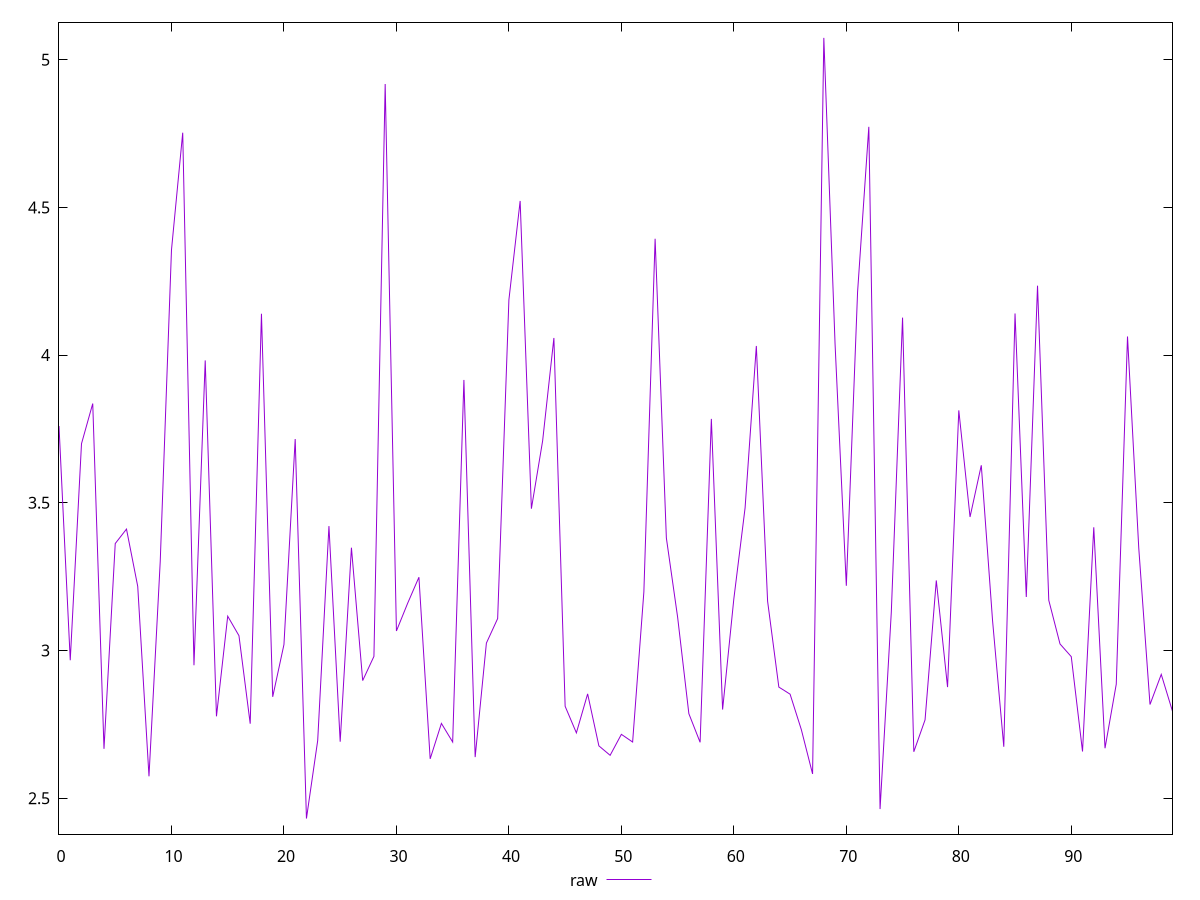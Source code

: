 reset

$raw <<EOF
0 3.76
1 2.967
2 3.7
3 3.8360000000000003
4 2.6670000000000003
5 3.362
6 3.411
7 3.2169999999999996
8 2.5739999999999994
9 3.3009999999999997
10 4.355999999999999
11 4.753
12 2.95
13 3.9819999999999998
14 2.777
15 3.1159999999999997
16 3.0500000000000003
17 2.752
18 4.140000000000001
19 2.843
20 3.0199999999999996
21 3.7159999999999993
22 2.4309999999999996
23 2.695
24 3.421000000000001
25 2.6910000000000003
26 3.348
27 2.8979999999999997
28 2.98
29 4.917999999999999
30 3.066
31 3.16
32 3.2479999999999998
33 2.633
34 2.753
35 2.6900000000000004
36 3.9159999999999995
37 2.639
38 3.025
39 3.1079999999999997
40 4.186999999999999
41 4.521999999999999
42 3.4799999999999995
43 3.71
44 4.058
45 2.811
46 2.7210000000000005
47 2.8529999999999998
48 2.677
49 2.6449999999999996
50 2.7159999999999997
51 2.6900000000000004
52 3.198
53 4.394
54 3.3809999999999993
55 3.1129999999999995
56 2.7859999999999996
57 2.689
58 3.7840000000000003
59 2.8
60 3.1750000000000003
61 3.483
62 4.031
63 3.1670000000000003
64 2.876
65 2.852
66 2.732
67 2.582
68 5.074000000000001
69 4.037000000000001
70 3.219
71 4.212999999999999
72 4.773
73 2.463
74 3.13
75 4.127
76 2.657
77 2.7650000000000006
78 3.2369999999999997
79 2.8760000000000003
80 3.813
81 3.452
82 3.6270000000000002
83 3.102
84 2.674
85 4.141
86 3.181
87 4.235
88 3.17
89 3.022
90 2.979
91 2.6580000000000004
92 3.417
93 2.6689999999999996
94 2.8860000000000006
95 4.063
96 3.347
97 2.817
98 2.9189999999999996
99 2.794
EOF

set key outside below
set xrange [0:99]
set yrange [2.3781399999999997:5.126860000000001]
set trange [2.3781399999999997:5.126860000000001]
set terminal svg size 640, 500 enhanced background rgb 'white'
set output "report_00011_2021-02-09T10:53:21.242Z/server-response-time/samples/pages+cached+noadtech/raw/values.svg"

plot $raw title "raw" with line

reset
